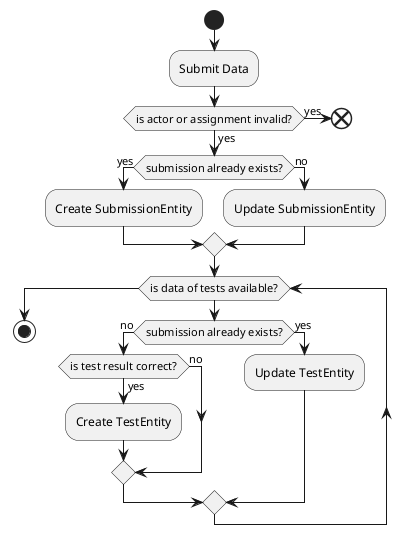 @startuml
'https://plantuml.com/activity-diagram-beta

start
:Submit Data;
if (is actor or assignment invalid?) then (yes)
end
else (yes)
    if (submission already exists?) then (yes)
        :Create SubmissionEntity;
    else (no)
        :Update SubmissionEntity;
    endif
endif
while (is data of tests available?)
    if (submission already exists?) then (no)
        if (is test result correct?) then (yes)
                :Create TestEntity;
            else (no)
            endif
    else (yes)
        :Update TestEntity;
    endif
endwhile
stop

@enduml
